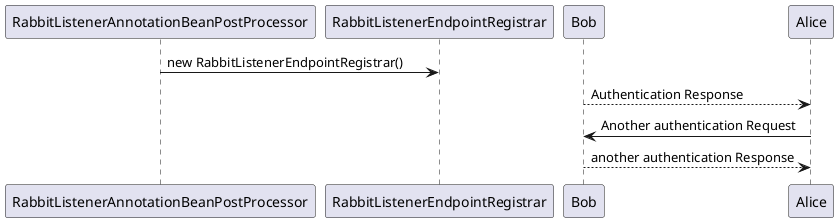 @startuml
RabbitListenerAnnotationBeanPostProcessor -> RabbitListenerEndpointRegistrar : new RabbitListenerEndpointRegistrar()


Bob --> Alice: Authentication Response

Alice -> Bob: Another authentication Request
Alice <-- Bob: another authentication Response
@enduml